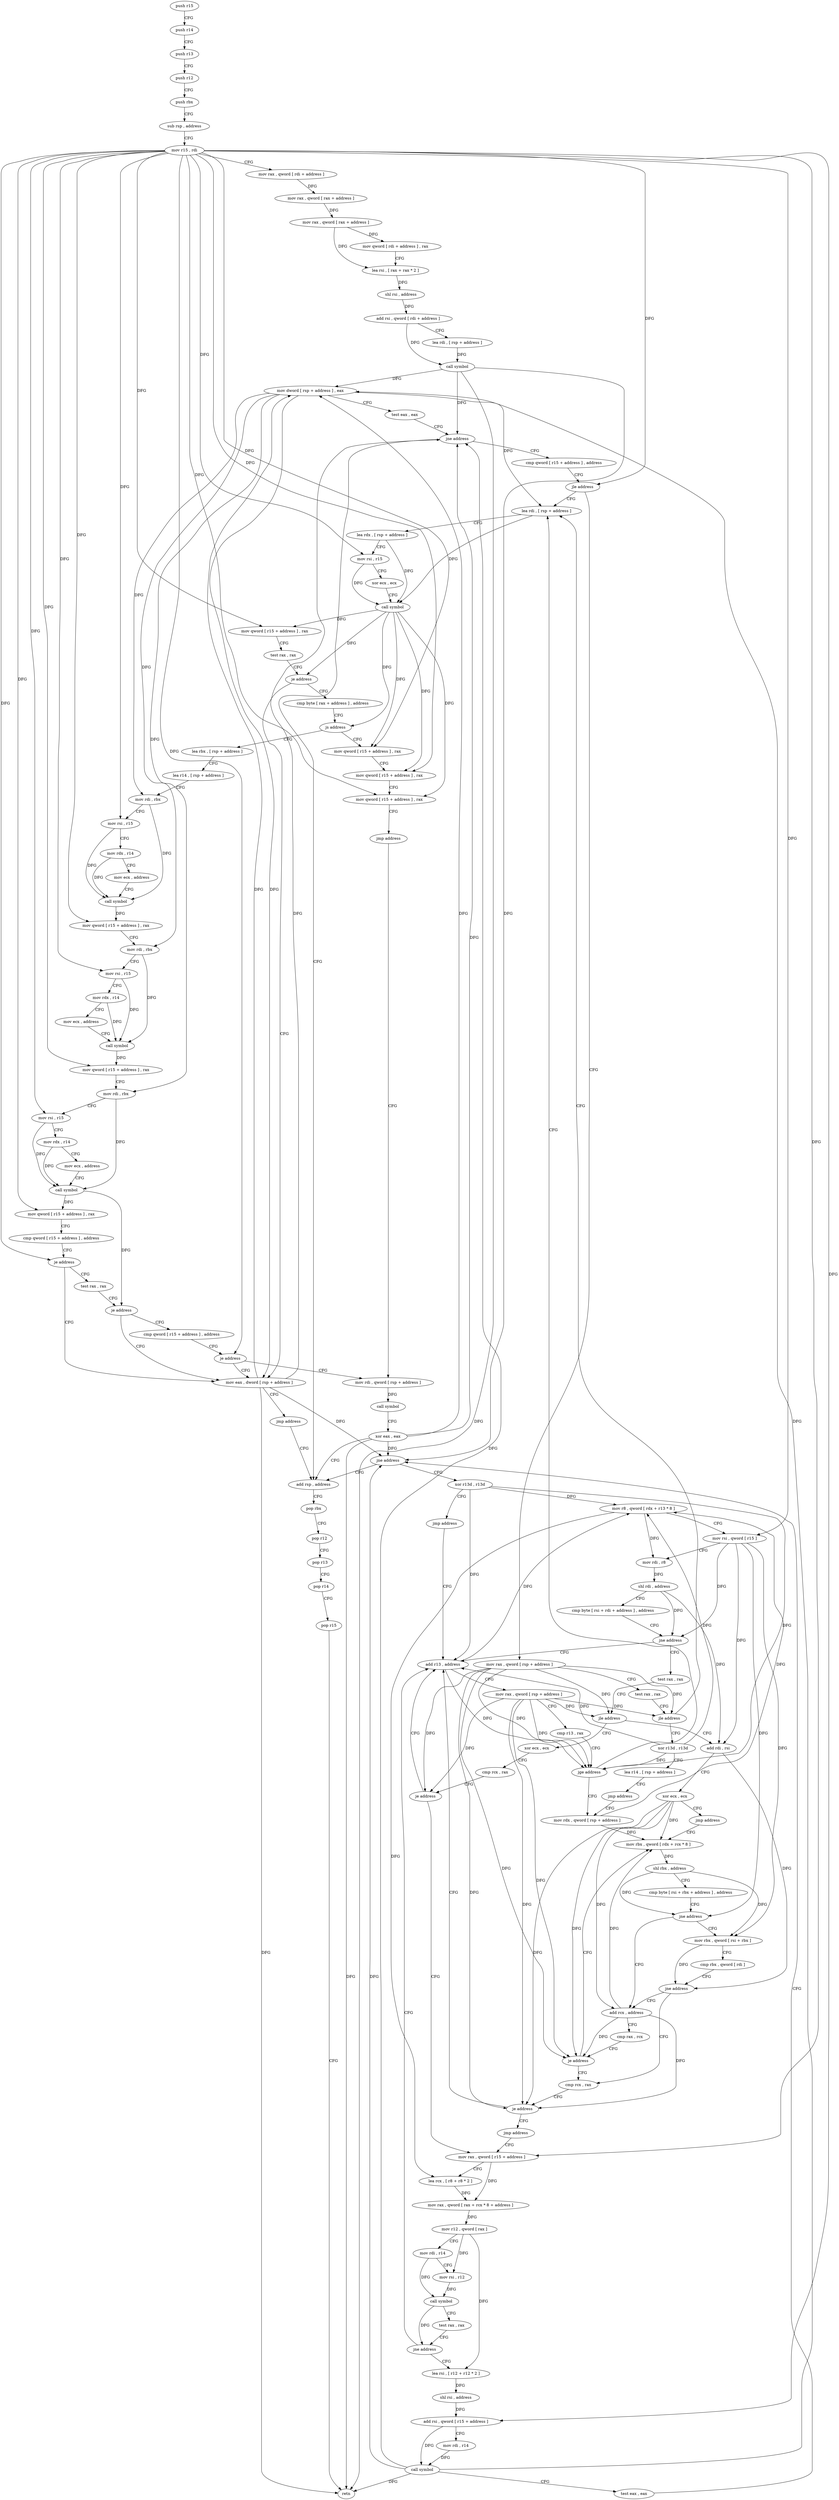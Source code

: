 digraph "func" {
"4223648" [label = "push r15" ]
"4223650" [label = "push r14" ]
"4223652" [label = "push r13" ]
"4223654" [label = "push r12" ]
"4223656" [label = "push rbx" ]
"4223657" [label = "sub rsp , address" ]
"4223661" [label = "mov r15 , rdi" ]
"4223664" [label = "mov rax , qword [ rdi + address ]" ]
"4223668" [label = "mov rax , qword [ rax + address ]" ]
"4223672" [label = "mov rax , qword [ rax + address ]" ]
"4223676" [label = "mov qword [ rdi + address ] , rax" ]
"4223683" [label = "lea rsi , [ rax + rax * 2 ]" ]
"4223687" [label = "shl rsi , address" ]
"4223691" [label = "add rsi , qword [ rdi + address ]" ]
"4223695" [label = "lea rdi , [ rsp + address ]" ]
"4223700" [label = "call symbol" ]
"4223705" [label = "mov dword [ rsp + address ] , eax" ]
"4223709" [label = "test eax , eax" ]
"4223711" [label = "jne address" ]
"4224106" [label = "add rsp , address" ]
"4223717" [label = "cmp qword [ r15 + address ] , address" ]
"4224110" [label = "pop rbx" ]
"4224111" [label = "pop r12" ]
"4224113" [label = "pop r13" ]
"4224115" [label = "pop r14" ]
"4224117" [label = "pop r15" ]
"4224119" [label = "retn" ]
"4223725" [label = "jle address" ]
"4223943" [label = "lea rdi , [ rsp + address ]" ]
"4223731" [label = "mov rax , qword [ rsp + address ]" ]
"4223948" [label = "lea rdx , [ rsp + address ]" ]
"4223953" [label = "mov rsi , r15" ]
"4223956" [label = "xor ecx , ecx" ]
"4223958" [label = "call symbol" ]
"4223963" [label = "mov qword [ r15 + address ] , rax" ]
"4223967" [label = "test rax , rax" ]
"4223970" [label = "je address" ]
"4224120" [label = "mov eax , dword [ rsp + address ]" ]
"4223976" [label = "cmp byte [ rax + address ] , address" ]
"4223736" [label = "test rax , rax" ]
"4223739" [label = "jle address" ]
"4223745" [label = "xor r13d , r13d" ]
"4224124" [label = "jmp address" ]
"4223980" [label = "js address" ]
"4223996" [label = "lea rbx , [ rsp + address ]" ]
"4223982" [label = "mov qword [ r15 + address ] , rax" ]
"4223748" [label = "lea r14 , [ rsp + address ]" ]
"4223753" [label = "jmp address" ]
"4223778" [label = "mov rdx , qword [ rsp + address ]" ]
"4224001" [label = "lea r14 , [ rsp + address ]" ]
"4224006" [label = "mov rdi , rbx" ]
"4224009" [label = "mov rsi , r15" ]
"4224012" [label = "mov rdx , r14" ]
"4224015" [label = "mov ecx , address" ]
"4224020" [label = "call symbol" ]
"4224025" [label = "mov qword [ r15 + address ] , rax" ]
"4224029" [label = "mov rdi , rbx" ]
"4224032" [label = "mov rsi , r15" ]
"4224035" [label = "mov rdx , r14" ]
"4224038" [label = "mov ecx , address" ]
"4224043" [label = "call symbol" ]
"4224048" [label = "mov qword [ r15 + address ] , rax" ]
"4224052" [label = "mov rdi , rbx" ]
"4224055" [label = "mov rsi , r15" ]
"4224058" [label = "mov rdx , r14" ]
"4224061" [label = "mov ecx , address" ]
"4224066" [label = "call symbol" ]
"4224071" [label = "mov qword [ r15 + address ] , rax" ]
"4224075" [label = "cmp qword [ r15 + address ] , address" ]
"4224080" [label = "je address" ]
"4224082" [label = "test rax , rax" ]
"4223986" [label = "mov qword [ r15 + address ] , rax" ]
"4223990" [label = "mov qword [ r15 + address ] , rax" ]
"4223994" [label = "jmp address" ]
"4224094" [label = "mov rdi , qword [ rsp + address ]" ]
"4223783" [label = "mov r8 , qword [ rdx + r13 * 8 ]" ]
"4223787" [label = "mov rsi , qword [ r15 ]" ]
"4223790" [label = "mov rdi , r8" ]
"4223793" [label = "shl rdi , address" ]
"4223797" [label = "cmp byte [ rsi + rdi + address ] , address" ]
"4223802" [label = "jne address" ]
"4223760" [label = "add r13 , address" ]
"4223804" [label = "test rax , rax" ]
"4224085" [label = "je address" ]
"4224087" [label = "cmp qword [ r15 + address ] , address" ]
"4224099" [label = "call symbol" ]
"4224104" [label = "xor eax , eax" ]
"4223764" [label = "mov rax , qword [ rsp + address ]" ]
"4223769" [label = "cmp r13 , rax" ]
"4223772" [label = "jge address" ]
"4223807" [label = "jle address" ]
"4223864" [label = "xor ecx , ecx" ]
"4223809" [label = "add rdi , rsi" ]
"4224092" [label = "je address" ]
"4223866" [label = "cmp rcx , rax" ]
"4223869" [label = "je address" ]
"4223871" [label = "mov rax , qword [ r15 + address ]" ]
"4223812" [label = "xor ecx , ecx" ]
"4223814" [label = "jmp address" ]
"4223833" [label = "mov rbx , qword [ rdx + rcx * 8 ]" ]
"4223875" [label = "lea rcx , [ r8 + r8 * 2 ]" ]
"4223879" [label = "mov rax , qword [ rax + rcx * 8 + address ]" ]
"4223884" [label = "mov r12 , qword [ rax ]" ]
"4223887" [label = "mov rdi , r14" ]
"4223890" [label = "mov rsi , r12" ]
"4223893" [label = "call symbol" ]
"4223898" [label = "test rax , rax" ]
"4223901" [label = "jne address" ]
"4223907" [label = "lea rsi , [ r12 + r12 * 2 ]" ]
"4223837" [label = "shl rbx , address" ]
"4223841" [label = "cmp byte [ rsi + rbx + address ] , address" ]
"4223846" [label = "jne address" ]
"4223824" [label = "add rcx , address" ]
"4223848" [label = "mov rbx , qword [ rsi + rbx ]" ]
"4223911" [label = "shl rsi , address" ]
"4223915" [label = "add rsi , qword [ r15 + address ]" ]
"4223919" [label = "mov rdi , r14" ]
"4223922" [label = "call symbol" ]
"4223927" [label = "test eax , eax" ]
"4223929" [label = "jne address" ]
"4223935" [label = "xor r13d , r13d" ]
"4223828" [label = "cmp rax , rcx" ]
"4223831" [label = "je address" ]
"4223857" [label = "cmp rcx , rax" ]
"4223852" [label = "cmp rbx , qword [ rdi ]" ]
"4223855" [label = "jne address" ]
"4223938" [label = "jmp address" ]
"4223860" [label = "je address" ]
"4223862" [label = "jmp address" ]
"4223648" -> "4223650" [ label = "CFG" ]
"4223650" -> "4223652" [ label = "CFG" ]
"4223652" -> "4223654" [ label = "CFG" ]
"4223654" -> "4223656" [ label = "CFG" ]
"4223656" -> "4223657" [ label = "CFG" ]
"4223657" -> "4223661" [ label = "CFG" ]
"4223661" -> "4223664" [ label = "CFG" ]
"4223661" -> "4223725" [ label = "DFG" ]
"4223661" -> "4223953" [ label = "DFG" ]
"4223661" -> "4223963" [ label = "DFG" ]
"4223661" -> "4224009" [ label = "DFG" ]
"4223661" -> "4224025" [ label = "DFG" ]
"4223661" -> "4224032" [ label = "DFG" ]
"4223661" -> "4224048" [ label = "DFG" ]
"4223661" -> "4224055" [ label = "DFG" ]
"4223661" -> "4224071" [ label = "DFG" ]
"4223661" -> "4224080" [ label = "DFG" ]
"4223661" -> "4223982" [ label = "DFG" ]
"4223661" -> "4223986" [ label = "DFG" ]
"4223661" -> "4223990" [ label = "DFG" ]
"4223661" -> "4223787" [ label = "DFG" ]
"4223661" -> "4224092" [ label = "DFG" ]
"4223661" -> "4223871" [ label = "DFG" ]
"4223661" -> "4223915" [ label = "DFG" ]
"4223664" -> "4223668" [ label = "DFG" ]
"4223668" -> "4223672" [ label = "DFG" ]
"4223672" -> "4223676" [ label = "DFG" ]
"4223672" -> "4223683" [ label = "DFG" ]
"4223676" -> "4223683" [ label = "CFG" ]
"4223683" -> "4223687" [ label = "DFG" ]
"4223687" -> "4223691" [ label = "DFG" ]
"4223691" -> "4223695" [ label = "CFG" ]
"4223691" -> "4223700" [ label = "DFG" ]
"4223695" -> "4223700" [ label = "DFG" ]
"4223700" -> "4223705" [ label = "DFG" ]
"4223700" -> "4223711" [ label = "DFG" ]
"4223700" -> "4224119" [ label = "DFG" ]
"4223700" -> "4223929" [ label = "DFG" ]
"4223705" -> "4223709" [ label = "CFG" ]
"4223705" -> "4224120" [ label = "DFG" ]
"4223705" -> "4223943" [ label = "DFG" ]
"4223705" -> "4224006" [ label = "DFG" ]
"4223705" -> "4224029" [ label = "DFG" ]
"4223705" -> "4224052" [ label = "DFG" ]
"4223709" -> "4223711" [ label = "CFG" ]
"4223711" -> "4224106" [ label = "CFG" ]
"4223711" -> "4223717" [ label = "CFG" ]
"4224106" -> "4224110" [ label = "CFG" ]
"4223717" -> "4223725" [ label = "CFG" ]
"4224110" -> "4224111" [ label = "CFG" ]
"4224111" -> "4224113" [ label = "CFG" ]
"4224113" -> "4224115" [ label = "CFG" ]
"4224115" -> "4224117" [ label = "CFG" ]
"4224117" -> "4224119" [ label = "CFG" ]
"4223725" -> "4223943" [ label = "CFG" ]
"4223725" -> "4223731" [ label = "CFG" ]
"4223943" -> "4223948" [ label = "CFG" ]
"4223943" -> "4223958" [ label = "DFG" ]
"4223731" -> "4223736" [ label = "CFG" ]
"4223731" -> "4223739" [ label = "DFG" ]
"4223731" -> "4223772" [ label = "DFG" ]
"4223731" -> "4223807" [ label = "DFG" ]
"4223731" -> "4223869" [ label = "DFG" ]
"4223731" -> "4223831" [ label = "DFG" ]
"4223731" -> "4223860" [ label = "DFG" ]
"4223948" -> "4223953" [ label = "CFG" ]
"4223948" -> "4223958" [ label = "DFG" ]
"4223953" -> "4223956" [ label = "CFG" ]
"4223953" -> "4223958" [ label = "DFG" ]
"4223956" -> "4223958" [ label = "CFG" ]
"4223958" -> "4223963" [ label = "DFG" ]
"4223958" -> "4223970" [ label = "DFG" ]
"4223958" -> "4223980" [ label = "DFG" ]
"4223958" -> "4223982" [ label = "DFG" ]
"4223958" -> "4223986" [ label = "DFG" ]
"4223958" -> "4223990" [ label = "DFG" ]
"4223963" -> "4223967" [ label = "CFG" ]
"4223967" -> "4223970" [ label = "CFG" ]
"4223970" -> "4224120" [ label = "CFG" ]
"4223970" -> "4223976" [ label = "CFG" ]
"4224120" -> "4224124" [ label = "CFG" ]
"4224120" -> "4223705" [ label = "DFG" ]
"4224120" -> "4223711" [ label = "DFG" ]
"4224120" -> "4224119" [ label = "DFG" ]
"4224120" -> "4223929" [ label = "DFG" ]
"4223976" -> "4223980" [ label = "CFG" ]
"4223736" -> "4223739" [ label = "CFG" ]
"4223739" -> "4223943" [ label = "CFG" ]
"4223739" -> "4223745" [ label = "CFG" ]
"4223745" -> "4223748" [ label = "CFG" ]
"4223745" -> "4223783" [ label = "DFG" ]
"4223745" -> "4223760" [ label = "DFG" ]
"4223745" -> "4223772" [ label = "DFG" ]
"4224124" -> "4224106" [ label = "CFG" ]
"4223980" -> "4223996" [ label = "CFG" ]
"4223980" -> "4223982" [ label = "CFG" ]
"4223996" -> "4224001" [ label = "CFG" ]
"4223982" -> "4223986" [ label = "CFG" ]
"4223748" -> "4223753" [ label = "CFG" ]
"4223753" -> "4223778" [ label = "CFG" ]
"4223778" -> "4223783" [ label = "DFG" ]
"4223778" -> "4223833" [ label = "DFG" ]
"4224001" -> "4224006" [ label = "CFG" ]
"4224006" -> "4224009" [ label = "CFG" ]
"4224006" -> "4224020" [ label = "DFG" ]
"4224009" -> "4224012" [ label = "CFG" ]
"4224009" -> "4224020" [ label = "DFG" ]
"4224012" -> "4224015" [ label = "CFG" ]
"4224012" -> "4224020" [ label = "DFG" ]
"4224015" -> "4224020" [ label = "CFG" ]
"4224020" -> "4224025" [ label = "DFG" ]
"4224025" -> "4224029" [ label = "CFG" ]
"4224029" -> "4224032" [ label = "CFG" ]
"4224029" -> "4224043" [ label = "DFG" ]
"4224032" -> "4224035" [ label = "CFG" ]
"4224032" -> "4224043" [ label = "DFG" ]
"4224035" -> "4224038" [ label = "CFG" ]
"4224035" -> "4224043" [ label = "DFG" ]
"4224038" -> "4224043" [ label = "CFG" ]
"4224043" -> "4224048" [ label = "DFG" ]
"4224048" -> "4224052" [ label = "CFG" ]
"4224052" -> "4224055" [ label = "CFG" ]
"4224052" -> "4224066" [ label = "DFG" ]
"4224055" -> "4224058" [ label = "CFG" ]
"4224055" -> "4224066" [ label = "DFG" ]
"4224058" -> "4224061" [ label = "CFG" ]
"4224058" -> "4224066" [ label = "DFG" ]
"4224061" -> "4224066" [ label = "CFG" ]
"4224066" -> "4224071" [ label = "DFG" ]
"4224066" -> "4224085" [ label = "DFG" ]
"4224071" -> "4224075" [ label = "CFG" ]
"4224075" -> "4224080" [ label = "CFG" ]
"4224080" -> "4224120" [ label = "CFG" ]
"4224080" -> "4224082" [ label = "CFG" ]
"4224082" -> "4224085" [ label = "CFG" ]
"4223986" -> "4223990" [ label = "CFG" ]
"4223990" -> "4223994" [ label = "CFG" ]
"4223994" -> "4224094" [ label = "CFG" ]
"4224094" -> "4224099" [ label = "DFG" ]
"4223783" -> "4223787" [ label = "CFG" ]
"4223783" -> "4223790" [ label = "DFG" ]
"4223783" -> "4223875" [ label = "DFG" ]
"4223787" -> "4223790" [ label = "CFG" ]
"4223787" -> "4223802" [ label = "DFG" ]
"4223787" -> "4223809" [ label = "DFG" ]
"4223787" -> "4223846" [ label = "DFG" ]
"4223787" -> "4223848" [ label = "DFG" ]
"4223790" -> "4223793" [ label = "DFG" ]
"4223793" -> "4223797" [ label = "CFG" ]
"4223793" -> "4223802" [ label = "DFG" ]
"4223793" -> "4223809" [ label = "DFG" ]
"4223797" -> "4223802" [ label = "CFG" ]
"4223802" -> "4223760" [ label = "CFG" ]
"4223802" -> "4223804" [ label = "CFG" ]
"4223760" -> "4223764" [ label = "CFG" ]
"4223760" -> "4223783" [ label = "DFG" ]
"4223760" -> "4223772" [ label = "DFG" ]
"4223804" -> "4223807" [ label = "CFG" ]
"4224085" -> "4224120" [ label = "CFG" ]
"4224085" -> "4224087" [ label = "CFG" ]
"4224087" -> "4224092" [ label = "CFG" ]
"4224099" -> "4224104" [ label = "CFG" ]
"4224104" -> "4224106" [ label = "CFG" ]
"4224104" -> "4223705" [ label = "DFG" ]
"4224104" -> "4223711" [ label = "DFG" ]
"4224104" -> "4224119" [ label = "DFG" ]
"4224104" -> "4223929" [ label = "DFG" ]
"4223764" -> "4223769" [ label = "CFG" ]
"4223764" -> "4223739" [ label = "DFG" ]
"4223764" -> "4223772" [ label = "DFG" ]
"4223764" -> "4223807" [ label = "DFG" ]
"4223764" -> "4223869" [ label = "DFG" ]
"4223764" -> "4223831" [ label = "DFG" ]
"4223764" -> "4223860" [ label = "DFG" ]
"4223769" -> "4223772" [ label = "CFG" ]
"4223772" -> "4223943" [ label = "CFG" ]
"4223772" -> "4223778" [ label = "CFG" ]
"4223807" -> "4223864" [ label = "CFG" ]
"4223807" -> "4223809" [ label = "CFG" ]
"4223864" -> "4223866" [ label = "CFG" ]
"4223809" -> "4223812" [ label = "CFG" ]
"4223809" -> "4223855" [ label = "DFG" ]
"4224092" -> "4224120" [ label = "CFG" ]
"4224092" -> "4224094" [ label = "CFG" ]
"4223866" -> "4223869" [ label = "CFG" ]
"4223869" -> "4223760" [ label = "CFG" ]
"4223869" -> "4223871" [ label = "CFG" ]
"4223871" -> "4223875" [ label = "CFG" ]
"4223871" -> "4223879" [ label = "DFG" ]
"4223812" -> "4223814" [ label = "CFG" ]
"4223812" -> "4223833" [ label = "DFG" ]
"4223812" -> "4223824" [ label = "DFG" ]
"4223812" -> "4223831" [ label = "DFG" ]
"4223812" -> "4223860" [ label = "DFG" ]
"4223814" -> "4223833" [ label = "CFG" ]
"4223833" -> "4223837" [ label = "DFG" ]
"4223875" -> "4223879" [ label = "DFG" ]
"4223879" -> "4223884" [ label = "DFG" ]
"4223884" -> "4223887" [ label = "CFG" ]
"4223884" -> "4223890" [ label = "DFG" ]
"4223884" -> "4223907" [ label = "DFG" ]
"4223887" -> "4223890" [ label = "CFG" ]
"4223887" -> "4223893" [ label = "DFG" ]
"4223890" -> "4223893" [ label = "DFG" ]
"4223893" -> "4223898" [ label = "CFG" ]
"4223893" -> "4223901" [ label = "DFG" ]
"4223898" -> "4223901" [ label = "CFG" ]
"4223901" -> "4223760" [ label = "CFG" ]
"4223901" -> "4223907" [ label = "CFG" ]
"4223907" -> "4223911" [ label = "DFG" ]
"4223837" -> "4223841" [ label = "CFG" ]
"4223837" -> "4223846" [ label = "DFG" ]
"4223837" -> "4223848" [ label = "DFG" ]
"4223841" -> "4223846" [ label = "CFG" ]
"4223846" -> "4223824" [ label = "CFG" ]
"4223846" -> "4223848" [ label = "CFG" ]
"4223824" -> "4223828" [ label = "CFG" ]
"4223824" -> "4223833" [ label = "DFG" ]
"4223824" -> "4223831" [ label = "DFG" ]
"4223824" -> "4223860" [ label = "DFG" ]
"4223848" -> "4223852" [ label = "CFG" ]
"4223848" -> "4223855" [ label = "DFG" ]
"4223911" -> "4223915" [ label = "DFG" ]
"4223915" -> "4223919" [ label = "CFG" ]
"4223915" -> "4223922" [ label = "DFG" ]
"4223919" -> "4223922" [ label = "DFG" ]
"4223922" -> "4223927" [ label = "CFG" ]
"4223922" -> "4223705" [ label = "DFG" ]
"4223922" -> "4223711" [ label = "DFG" ]
"4223922" -> "4224119" [ label = "DFG" ]
"4223922" -> "4223929" [ label = "DFG" ]
"4223927" -> "4223929" [ label = "CFG" ]
"4223929" -> "4224106" [ label = "CFG" ]
"4223929" -> "4223935" [ label = "CFG" ]
"4223935" -> "4223938" [ label = "CFG" ]
"4223935" -> "4223783" [ label = "DFG" ]
"4223935" -> "4223760" [ label = "DFG" ]
"4223935" -> "4223772" [ label = "DFG" ]
"4223828" -> "4223831" [ label = "CFG" ]
"4223831" -> "4223857" [ label = "CFG" ]
"4223831" -> "4223833" [ label = "CFG" ]
"4223857" -> "4223860" [ label = "CFG" ]
"4223852" -> "4223855" [ label = "CFG" ]
"4223855" -> "4223824" [ label = "CFG" ]
"4223855" -> "4223857" [ label = "CFG" ]
"4223938" -> "4223760" [ label = "CFG" ]
"4223860" -> "4223760" [ label = "CFG" ]
"4223860" -> "4223862" [ label = "CFG" ]
"4223862" -> "4223871" [ label = "CFG" ]
}
